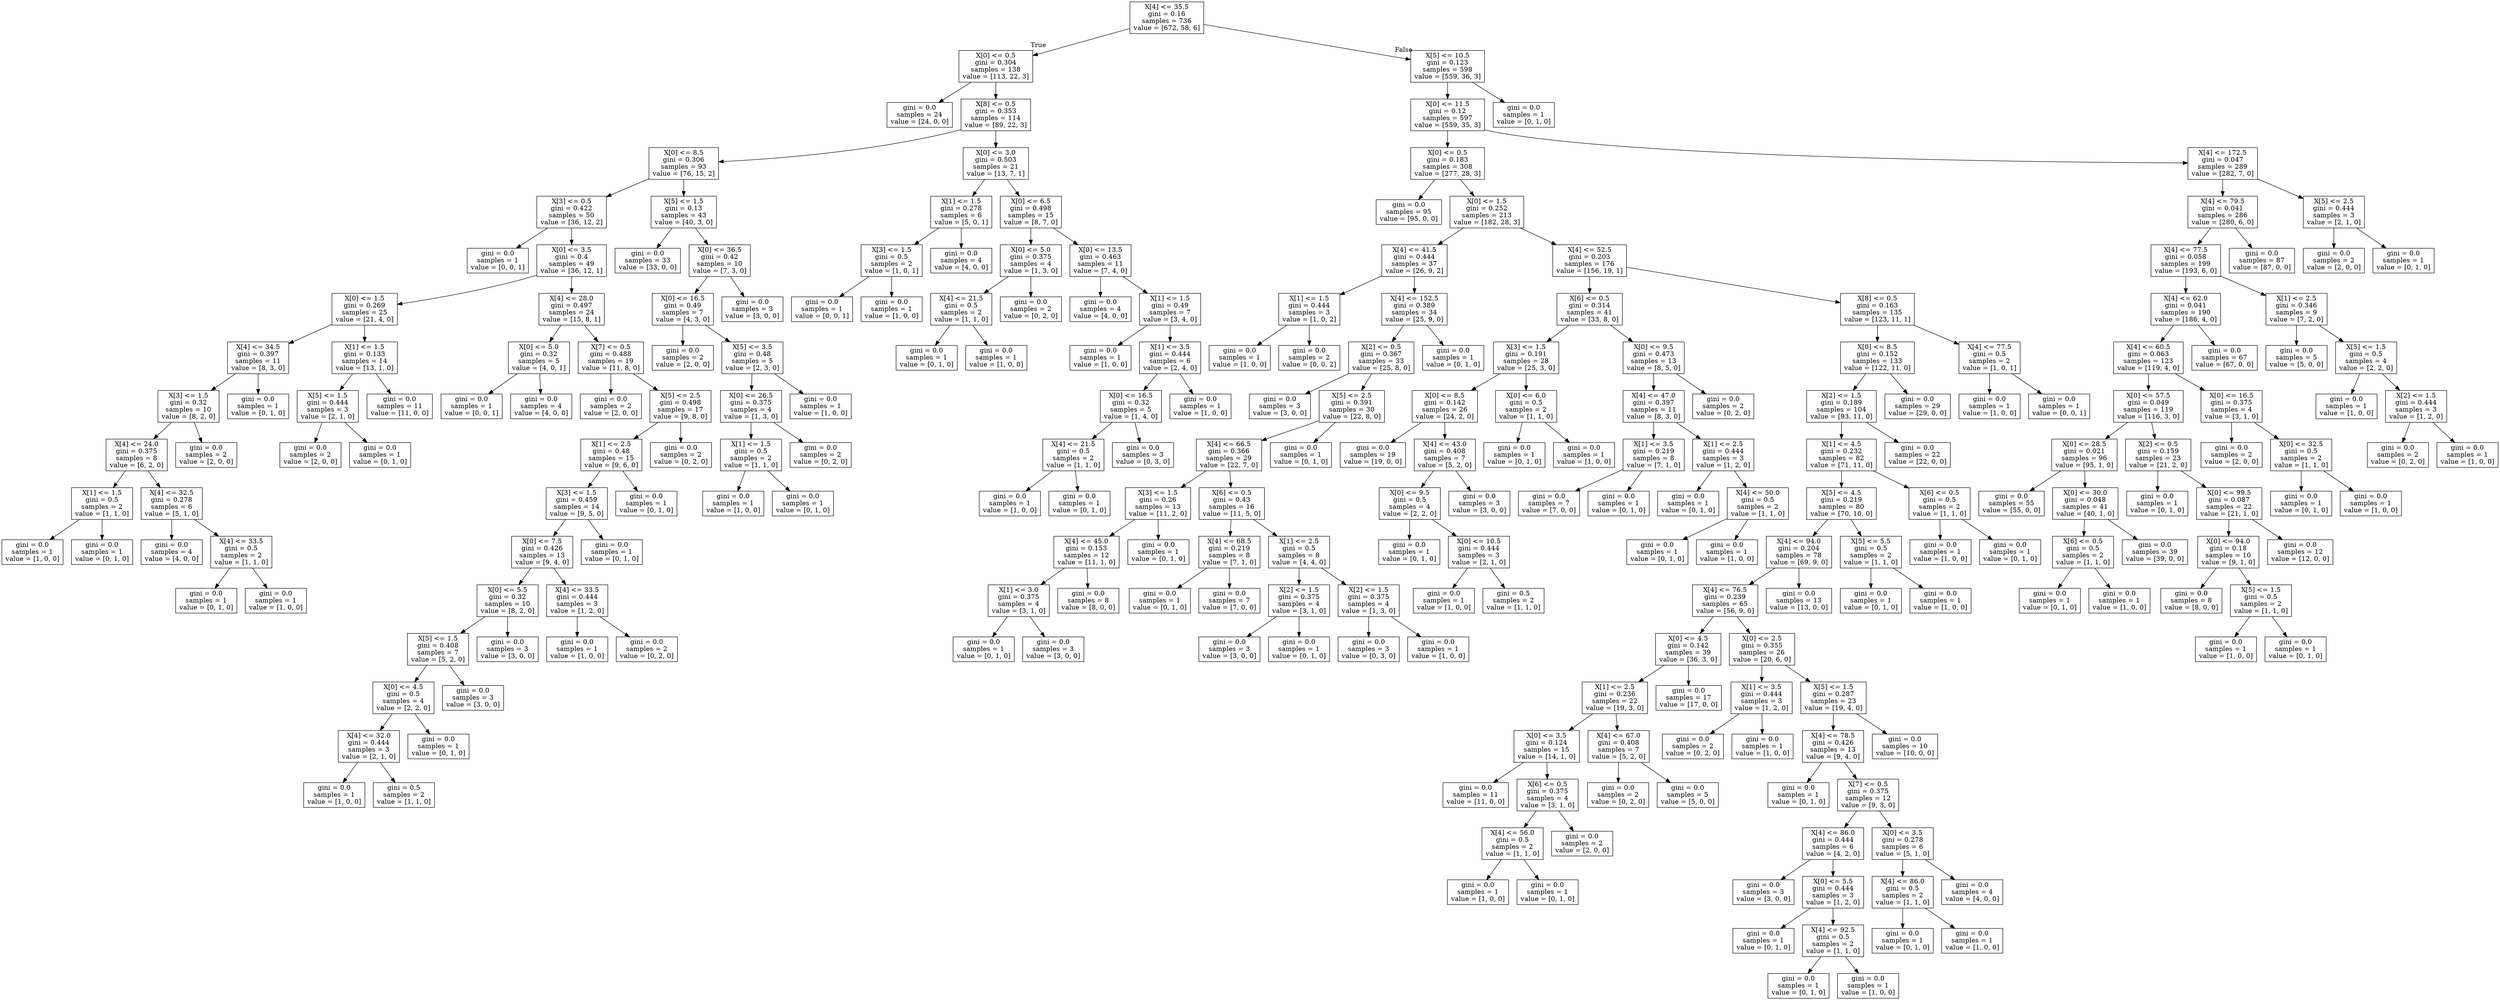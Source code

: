 digraph Tree {
node [shape=box] ;
0 [label="X[4] <= 35.5\ngini = 0.16\nsamples = 736\nvalue = [672, 58, 6]"] ;
1 [label="X[0] <= 0.5\ngini = 0.304\nsamples = 138\nvalue = [113, 22, 3]"] ;
0 -> 1 [labeldistance=2.5, labelangle=45, headlabel="True"] ;
2 [label="gini = 0.0\nsamples = 24\nvalue = [24, 0, 0]"] ;
1 -> 2 ;
3 [label="X[8] <= 0.5\ngini = 0.353\nsamples = 114\nvalue = [89, 22, 3]"] ;
1 -> 3 ;
4 [label="X[0] <= 8.5\ngini = 0.306\nsamples = 93\nvalue = [76, 15, 2]"] ;
3 -> 4 ;
5 [label="X[3] <= 0.5\ngini = 0.422\nsamples = 50\nvalue = [36, 12, 2]"] ;
4 -> 5 ;
6 [label="gini = 0.0\nsamples = 1\nvalue = [0, 0, 1]"] ;
5 -> 6 ;
7 [label="X[0] <= 3.5\ngini = 0.4\nsamples = 49\nvalue = [36, 12, 1]"] ;
5 -> 7 ;
8 [label="X[0] <= 1.5\ngini = 0.269\nsamples = 25\nvalue = [21, 4, 0]"] ;
7 -> 8 ;
9 [label="X[4] <= 34.5\ngini = 0.397\nsamples = 11\nvalue = [8, 3, 0]"] ;
8 -> 9 ;
10 [label="X[3] <= 1.5\ngini = 0.32\nsamples = 10\nvalue = [8, 2, 0]"] ;
9 -> 10 ;
11 [label="X[4] <= 24.0\ngini = 0.375\nsamples = 8\nvalue = [6, 2, 0]"] ;
10 -> 11 ;
12 [label="X[1] <= 1.5\ngini = 0.5\nsamples = 2\nvalue = [1, 1, 0]"] ;
11 -> 12 ;
13 [label="gini = 0.0\nsamples = 1\nvalue = [1, 0, 0]"] ;
12 -> 13 ;
14 [label="gini = 0.0\nsamples = 1\nvalue = [0, 1, 0]"] ;
12 -> 14 ;
15 [label="X[4] <= 32.5\ngini = 0.278\nsamples = 6\nvalue = [5, 1, 0]"] ;
11 -> 15 ;
16 [label="gini = 0.0\nsamples = 4\nvalue = [4, 0, 0]"] ;
15 -> 16 ;
17 [label="X[4] <= 33.5\ngini = 0.5\nsamples = 2\nvalue = [1, 1, 0]"] ;
15 -> 17 ;
18 [label="gini = 0.0\nsamples = 1\nvalue = [0, 1, 0]"] ;
17 -> 18 ;
19 [label="gini = 0.0\nsamples = 1\nvalue = [1, 0, 0]"] ;
17 -> 19 ;
20 [label="gini = 0.0\nsamples = 2\nvalue = [2, 0, 0]"] ;
10 -> 20 ;
21 [label="gini = 0.0\nsamples = 1\nvalue = [0, 1, 0]"] ;
9 -> 21 ;
22 [label="X[1] <= 1.5\ngini = 0.133\nsamples = 14\nvalue = [13, 1, 0]"] ;
8 -> 22 ;
23 [label="X[5] <= 1.5\ngini = 0.444\nsamples = 3\nvalue = [2, 1, 0]"] ;
22 -> 23 ;
24 [label="gini = 0.0\nsamples = 2\nvalue = [2, 0, 0]"] ;
23 -> 24 ;
25 [label="gini = 0.0\nsamples = 1\nvalue = [0, 1, 0]"] ;
23 -> 25 ;
26 [label="gini = 0.0\nsamples = 11\nvalue = [11, 0, 0]"] ;
22 -> 26 ;
27 [label="X[4] <= 28.0\ngini = 0.497\nsamples = 24\nvalue = [15, 8, 1]"] ;
7 -> 27 ;
28 [label="X[0] <= 5.0\ngini = 0.32\nsamples = 5\nvalue = [4, 0, 1]"] ;
27 -> 28 ;
29 [label="gini = 0.0\nsamples = 1\nvalue = [0, 0, 1]"] ;
28 -> 29 ;
30 [label="gini = 0.0\nsamples = 4\nvalue = [4, 0, 0]"] ;
28 -> 30 ;
31 [label="X[7] <= 0.5\ngini = 0.488\nsamples = 19\nvalue = [11, 8, 0]"] ;
27 -> 31 ;
32 [label="gini = 0.0\nsamples = 2\nvalue = [2, 0, 0]"] ;
31 -> 32 ;
33 [label="X[5] <= 2.5\ngini = 0.498\nsamples = 17\nvalue = [9, 8, 0]"] ;
31 -> 33 ;
34 [label="X[1] <= 2.5\ngini = 0.48\nsamples = 15\nvalue = [9, 6, 0]"] ;
33 -> 34 ;
35 [label="X[3] <= 1.5\ngini = 0.459\nsamples = 14\nvalue = [9, 5, 0]"] ;
34 -> 35 ;
36 [label="X[0] <= 7.5\ngini = 0.426\nsamples = 13\nvalue = [9, 4, 0]"] ;
35 -> 36 ;
37 [label="X[0] <= 5.5\ngini = 0.32\nsamples = 10\nvalue = [8, 2, 0]"] ;
36 -> 37 ;
38 [label="X[5] <= 1.5\ngini = 0.408\nsamples = 7\nvalue = [5, 2, 0]"] ;
37 -> 38 ;
39 [label="X[0] <= 4.5\ngini = 0.5\nsamples = 4\nvalue = [2, 2, 0]"] ;
38 -> 39 ;
40 [label="X[4] <= 32.0\ngini = 0.444\nsamples = 3\nvalue = [2, 1, 0]"] ;
39 -> 40 ;
41 [label="gini = 0.0\nsamples = 1\nvalue = [1, 0, 0]"] ;
40 -> 41 ;
42 [label="gini = 0.5\nsamples = 2\nvalue = [1, 1, 0]"] ;
40 -> 42 ;
43 [label="gini = 0.0\nsamples = 1\nvalue = [0, 1, 0]"] ;
39 -> 43 ;
44 [label="gini = 0.0\nsamples = 3\nvalue = [3, 0, 0]"] ;
38 -> 44 ;
45 [label="gini = 0.0\nsamples = 3\nvalue = [3, 0, 0]"] ;
37 -> 45 ;
46 [label="X[4] <= 33.5\ngini = 0.444\nsamples = 3\nvalue = [1, 2, 0]"] ;
36 -> 46 ;
47 [label="gini = 0.0\nsamples = 1\nvalue = [1, 0, 0]"] ;
46 -> 47 ;
48 [label="gini = 0.0\nsamples = 2\nvalue = [0, 2, 0]"] ;
46 -> 48 ;
49 [label="gini = 0.0\nsamples = 1\nvalue = [0, 1, 0]"] ;
35 -> 49 ;
50 [label="gini = 0.0\nsamples = 1\nvalue = [0, 1, 0]"] ;
34 -> 50 ;
51 [label="gini = 0.0\nsamples = 2\nvalue = [0, 2, 0]"] ;
33 -> 51 ;
52 [label="X[5] <= 1.5\ngini = 0.13\nsamples = 43\nvalue = [40, 3, 0]"] ;
4 -> 52 ;
53 [label="gini = 0.0\nsamples = 33\nvalue = [33, 0, 0]"] ;
52 -> 53 ;
54 [label="X[0] <= 36.5\ngini = 0.42\nsamples = 10\nvalue = [7, 3, 0]"] ;
52 -> 54 ;
55 [label="X[0] <= 16.5\ngini = 0.49\nsamples = 7\nvalue = [4, 3, 0]"] ;
54 -> 55 ;
56 [label="gini = 0.0\nsamples = 2\nvalue = [2, 0, 0]"] ;
55 -> 56 ;
57 [label="X[5] <= 3.5\ngini = 0.48\nsamples = 5\nvalue = [2, 3, 0]"] ;
55 -> 57 ;
58 [label="X[0] <= 26.5\ngini = 0.375\nsamples = 4\nvalue = [1, 3, 0]"] ;
57 -> 58 ;
59 [label="X[1] <= 1.5\ngini = 0.5\nsamples = 2\nvalue = [1, 1, 0]"] ;
58 -> 59 ;
60 [label="gini = 0.0\nsamples = 1\nvalue = [1, 0, 0]"] ;
59 -> 60 ;
61 [label="gini = 0.0\nsamples = 1\nvalue = [0, 1, 0]"] ;
59 -> 61 ;
62 [label="gini = 0.0\nsamples = 2\nvalue = [0, 2, 0]"] ;
58 -> 62 ;
63 [label="gini = 0.0\nsamples = 1\nvalue = [1, 0, 0]"] ;
57 -> 63 ;
64 [label="gini = 0.0\nsamples = 3\nvalue = [3, 0, 0]"] ;
54 -> 64 ;
65 [label="X[0] <= 3.0\ngini = 0.503\nsamples = 21\nvalue = [13, 7, 1]"] ;
3 -> 65 ;
66 [label="X[1] <= 1.5\ngini = 0.278\nsamples = 6\nvalue = [5, 0, 1]"] ;
65 -> 66 ;
67 [label="X[3] <= 1.5\ngini = 0.5\nsamples = 2\nvalue = [1, 0, 1]"] ;
66 -> 67 ;
68 [label="gini = 0.0\nsamples = 1\nvalue = [0, 0, 1]"] ;
67 -> 68 ;
69 [label="gini = 0.0\nsamples = 1\nvalue = [1, 0, 0]"] ;
67 -> 69 ;
70 [label="gini = 0.0\nsamples = 4\nvalue = [4, 0, 0]"] ;
66 -> 70 ;
71 [label="X[0] <= 6.5\ngini = 0.498\nsamples = 15\nvalue = [8, 7, 0]"] ;
65 -> 71 ;
72 [label="X[0] <= 5.0\ngini = 0.375\nsamples = 4\nvalue = [1, 3, 0]"] ;
71 -> 72 ;
73 [label="X[4] <= 21.5\ngini = 0.5\nsamples = 2\nvalue = [1, 1, 0]"] ;
72 -> 73 ;
74 [label="gini = 0.0\nsamples = 1\nvalue = [0, 1, 0]"] ;
73 -> 74 ;
75 [label="gini = 0.0\nsamples = 1\nvalue = [1, 0, 0]"] ;
73 -> 75 ;
76 [label="gini = 0.0\nsamples = 2\nvalue = [0, 2, 0]"] ;
72 -> 76 ;
77 [label="X[0] <= 13.5\ngini = 0.463\nsamples = 11\nvalue = [7, 4, 0]"] ;
71 -> 77 ;
78 [label="gini = 0.0\nsamples = 4\nvalue = [4, 0, 0]"] ;
77 -> 78 ;
79 [label="X[1] <= 1.5\ngini = 0.49\nsamples = 7\nvalue = [3, 4, 0]"] ;
77 -> 79 ;
80 [label="gini = 0.0\nsamples = 1\nvalue = [1, 0, 0]"] ;
79 -> 80 ;
81 [label="X[1] <= 3.5\ngini = 0.444\nsamples = 6\nvalue = [2, 4, 0]"] ;
79 -> 81 ;
82 [label="X[0] <= 16.5\ngini = 0.32\nsamples = 5\nvalue = [1, 4, 0]"] ;
81 -> 82 ;
83 [label="X[4] <= 21.5\ngini = 0.5\nsamples = 2\nvalue = [1, 1, 0]"] ;
82 -> 83 ;
84 [label="gini = 0.0\nsamples = 1\nvalue = [1, 0, 0]"] ;
83 -> 84 ;
85 [label="gini = 0.0\nsamples = 1\nvalue = [0, 1, 0]"] ;
83 -> 85 ;
86 [label="gini = 0.0\nsamples = 3\nvalue = [0, 3, 0]"] ;
82 -> 86 ;
87 [label="gini = 0.0\nsamples = 1\nvalue = [1, 0, 0]"] ;
81 -> 87 ;
88 [label="X[5] <= 10.5\ngini = 0.123\nsamples = 598\nvalue = [559, 36, 3]"] ;
0 -> 88 [labeldistance=2.5, labelangle=-45, headlabel="False"] ;
89 [label="X[0] <= 11.5\ngini = 0.12\nsamples = 597\nvalue = [559, 35, 3]"] ;
88 -> 89 ;
90 [label="X[0] <= 0.5\ngini = 0.183\nsamples = 308\nvalue = [277, 28, 3]"] ;
89 -> 90 ;
91 [label="gini = 0.0\nsamples = 95\nvalue = [95, 0, 0]"] ;
90 -> 91 ;
92 [label="X[0] <= 1.5\ngini = 0.252\nsamples = 213\nvalue = [182, 28, 3]"] ;
90 -> 92 ;
93 [label="X[4] <= 41.5\ngini = 0.444\nsamples = 37\nvalue = [26, 9, 2]"] ;
92 -> 93 ;
94 [label="X[1] <= 1.5\ngini = 0.444\nsamples = 3\nvalue = [1, 0, 2]"] ;
93 -> 94 ;
95 [label="gini = 0.0\nsamples = 1\nvalue = [1, 0, 0]"] ;
94 -> 95 ;
96 [label="gini = 0.0\nsamples = 2\nvalue = [0, 0, 2]"] ;
94 -> 96 ;
97 [label="X[4] <= 152.5\ngini = 0.389\nsamples = 34\nvalue = [25, 9, 0]"] ;
93 -> 97 ;
98 [label="X[2] <= 0.5\ngini = 0.367\nsamples = 33\nvalue = [25, 8, 0]"] ;
97 -> 98 ;
99 [label="gini = 0.0\nsamples = 3\nvalue = [3, 0, 0]"] ;
98 -> 99 ;
100 [label="X[5] <= 2.5\ngini = 0.391\nsamples = 30\nvalue = [22, 8, 0]"] ;
98 -> 100 ;
101 [label="X[4] <= 66.5\ngini = 0.366\nsamples = 29\nvalue = [22, 7, 0]"] ;
100 -> 101 ;
102 [label="X[3] <= 1.5\ngini = 0.26\nsamples = 13\nvalue = [11, 2, 0]"] ;
101 -> 102 ;
103 [label="X[4] <= 45.0\ngini = 0.153\nsamples = 12\nvalue = [11, 1, 0]"] ;
102 -> 103 ;
104 [label="X[1] <= 3.0\ngini = 0.375\nsamples = 4\nvalue = [3, 1, 0]"] ;
103 -> 104 ;
105 [label="gini = 0.0\nsamples = 1\nvalue = [0, 1, 0]"] ;
104 -> 105 ;
106 [label="gini = 0.0\nsamples = 3\nvalue = [3, 0, 0]"] ;
104 -> 106 ;
107 [label="gini = 0.0\nsamples = 8\nvalue = [8, 0, 0]"] ;
103 -> 107 ;
108 [label="gini = 0.0\nsamples = 1\nvalue = [0, 1, 0]"] ;
102 -> 108 ;
109 [label="X[6] <= 0.5\ngini = 0.43\nsamples = 16\nvalue = [11, 5, 0]"] ;
101 -> 109 ;
110 [label="X[4] <= 68.5\ngini = 0.219\nsamples = 8\nvalue = [7, 1, 0]"] ;
109 -> 110 ;
111 [label="gini = 0.0\nsamples = 1\nvalue = [0, 1, 0]"] ;
110 -> 111 ;
112 [label="gini = 0.0\nsamples = 7\nvalue = [7, 0, 0]"] ;
110 -> 112 ;
113 [label="X[1] <= 2.5\ngini = 0.5\nsamples = 8\nvalue = [4, 4, 0]"] ;
109 -> 113 ;
114 [label="X[2] <= 1.5\ngini = 0.375\nsamples = 4\nvalue = [3, 1, 0]"] ;
113 -> 114 ;
115 [label="gini = 0.0\nsamples = 3\nvalue = [3, 0, 0]"] ;
114 -> 115 ;
116 [label="gini = 0.0\nsamples = 1\nvalue = [0, 1, 0]"] ;
114 -> 116 ;
117 [label="X[2] <= 1.5\ngini = 0.375\nsamples = 4\nvalue = [1, 3, 0]"] ;
113 -> 117 ;
118 [label="gini = 0.0\nsamples = 3\nvalue = [0, 3, 0]"] ;
117 -> 118 ;
119 [label="gini = 0.0\nsamples = 1\nvalue = [1, 0, 0]"] ;
117 -> 119 ;
120 [label="gini = 0.0\nsamples = 1\nvalue = [0, 1, 0]"] ;
100 -> 120 ;
121 [label="gini = 0.0\nsamples = 1\nvalue = [0, 1, 0]"] ;
97 -> 121 ;
122 [label="X[4] <= 52.5\ngini = 0.203\nsamples = 176\nvalue = [156, 19, 1]"] ;
92 -> 122 ;
123 [label="X[6] <= 0.5\ngini = 0.314\nsamples = 41\nvalue = [33, 8, 0]"] ;
122 -> 123 ;
124 [label="X[3] <= 1.5\ngini = 0.191\nsamples = 28\nvalue = [25, 3, 0]"] ;
123 -> 124 ;
125 [label="X[0] <= 8.5\ngini = 0.142\nsamples = 26\nvalue = [24, 2, 0]"] ;
124 -> 125 ;
126 [label="gini = 0.0\nsamples = 19\nvalue = [19, 0, 0]"] ;
125 -> 126 ;
127 [label="X[4] <= 43.0\ngini = 0.408\nsamples = 7\nvalue = [5, 2, 0]"] ;
125 -> 127 ;
128 [label="X[0] <= 9.5\ngini = 0.5\nsamples = 4\nvalue = [2, 2, 0]"] ;
127 -> 128 ;
129 [label="gini = 0.0\nsamples = 1\nvalue = [0, 1, 0]"] ;
128 -> 129 ;
130 [label="X[0] <= 10.5\ngini = 0.444\nsamples = 3\nvalue = [2, 1, 0]"] ;
128 -> 130 ;
131 [label="gini = 0.0\nsamples = 1\nvalue = [1, 0, 0]"] ;
130 -> 131 ;
132 [label="gini = 0.5\nsamples = 2\nvalue = [1, 1, 0]"] ;
130 -> 132 ;
133 [label="gini = 0.0\nsamples = 3\nvalue = [3, 0, 0]"] ;
127 -> 133 ;
134 [label="X[0] <= 6.0\ngini = 0.5\nsamples = 2\nvalue = [1, 1, 0]"] ;
124 -> 134 ;
135 [label="gini = 0.0\nsamples = 1\nvalue = [0, 1, 0]"] ;
134 -> 135 ;
136 [label="gini = 0.0\nsamples = 1\nvalue = [1, 0, 0]"] ;
134 -> 136 ;
137 [label="X[0] <= 9.5\ngini = 0.473\nsamples = 13\nvalue = [8, 5, 0]"] ;
123 -> 137 ;
138 [label="X[4] <= 47.0\ngini = 0.397\nsamples = 11\nvalue = [8, 3, 0]"] ;
137 -> 138 ;
139 [label="X[1] <= 3.5\ngini = 0.219\nsamples = 8\nvalue = [7, 1, 0]"] ;
138 -> 139 ;
140 [label="gini = 0.0\nsamples = 7\nvalue = [7, 0, 0]"] ;
139 -> 140 ;
141 [label="gini = 0.0\nsamples = 1\nvalue = [0, 1, 0]"] ;
139 -> 141 ;
142 [label="X[1] <= 2.5\ngini = 0.444\nsamples = 3\nvalue = [1, 2, 0]"] ;
138 -> 142 ;
143 [label="gini = 0.0\nsamples = 1\nvalue = [0, 1, 0]"] ;
142 -> 143 ;
144 [label="X[4] <= 50.0\ngini = 0.5\nsamples = 2\nvalue = [1, 1, 0]"] ;
142 -> 144 ;
145 [label="gini = 0.0\nsamples = 1\nvalue = [0, 1, 0]"] ;
144 -> 145 ;
146 [label="gini = 0.0\nsamples = 1\nvalue = [1, 0, 0]"] ;
144 -> 146 ;
147 [label="gini = 0.0\nsamples = 2\nvalue = [0, 2, 0]"] ;
137 -> 147 ;
148 [label="X[8] <= 0.5\ngini = 0.163\nsamples = 135\nvalue = [123, 11, 1]"] ;
122 -> 148 ;
149 [label="X[0] <= 8.5\ngini = 0.152\nsamples = 133\nvalue = [122, 11, 0]"] ;
148 -> 149 ;
150 [label="X[2] <= 1.5\ngini = 0.189\nsamples = 104\nvalue = [93, 11, 0]"] ;
149 -> 150 ;
151 [label="X[1] <= 4.5\ngini = 0.232\nsamples = 82\nvalue = [71, 11, 0]"] ;
150 -> 151 ;
152 [label="X[5] <= 4.5\ngini = 0.219\nsamples = 80\nvalue = [70, 10, 0]"] ;
151 -> 152 ;
153 [label="X[4] <= 94.0\ngini = 0.204\nsamples = 78\nvalue = [69, 9, 0]"] ;
152 -> 153 ;
154 [label="X[4] <= 76.5\ngini = 0.239\nsamples = 65\nvalue = [56, 9, 0]"] ;
153 -> 154 ;
155 [label="X[0] <= 4.5\ngini = 0.142\nsamples = 39\nvalue = [36, 3, 0]"] ;
154 -> 155 ;
156 [label="X[1] <= 2.5\ngini = 0.236\nsamples = 22\nvalue = [19, 3, 0]"] ;
155 -> 156 ;
157 [label="X[0] <= 3.5\ngini = 0.124\nsamples = 15\nvalue = [14, 1, 0]"] ;
156 -> 157 ;
158 [label="gini = 0.0\nsamples = 11\nvalue = [11, 0, 0]"] ;
157 -> 158 ;
159 [label="X[6] <= 0.5\ngini = 0.375\nsamples = 4\nvalue = [3, 1, 0]"] ;
157 -> 159 ;
160 [label="X[4] <= 56.0\ngini = 0.5\nsamples = 2\nvalue = [1, 1, 0]"] ;
159 -> 160 ;
161 [label="gini = 0.0\nsamples = 1\nvalue = [1, 0, 0]"] ;
160 -> 161 ;
162 [label="gini = 0.0\nsamples = 1\nvalue = [0, 1, 0]"] ;
160 -> 162 ;
163 [label="gini = 0.0\nsamples = 2\nvalue = [2, 0, 0]"] ;
159 -> 163 ;
164 [label="X[4] <= 67.0\ngini = 0.408\nsamples = 7\nvalue = [5, 2, 0]"] ;
156 -> 164 ;
165 [label="gini = 0.0\nsamples = 2\nvalue = [0, 2, 0]"] ;
164 -> 165 ;
166 [label="gini = 0.0\nsamples = 5\nvalue = [5, 0, 0]"] ;
164 -> 166 ;
167 [label="gini = 0.0\nsamples = 17\nvalue = [17, 0, 0]"] ;
155 -> 167 ;
168 [label="X[0] <= 2.5\ngini = 0.355\nsamples = 26\nvalue = [20, 6, 0]"] ;
154 -> 168 ;
169 [label="X[1] <= 3.5\ngini = 0.444\nsamples = 3\nvalue = [1, 2, 0]"] ;
168 -> 169 ;
170 [label="gini = 0.0\nsamples = 2\nvalue = [0, 2, 0]"] ;
169 -> 170 ;
171 [label="gini = 0.0\nsamples = 1\nvalue = [1, 0, 0]"] ;
169 -> 171 ;
172 [label="X[5] <= 1.5\ngini = 0.287\nsamples = 23\nvalue = [19, 4, 0]"] ;
168 -> 172 ;
173 [label="X[4] <= 78.5\ngini = 0.426\nsamples = 13\nvalue = [9, 4, 0]"] ;
172 -> 173 ;
174 [label="gini = 0.0\nsamples = 1\nvalue = [0, 1, 0]"] ;
173 -> 174 ;
175 [label="X[7] <= 0.5\ngini = 0.375\nsamples = 12\nvalue = [9, 3, 0]"] ;
173 -> 175 ;
176 [label="X[4] <= 86.0\ngini = 0.444\nsamples = 6\nvalue = [4, 2, 0]"] ;
175 -> 176 ;
177 [label="gini = 0.0\nsamples = 3\nvalue = [3, 0, 0]"] ;
176 -> 177 ;
178 [label="X[0] <= 5.5\ngini = 0.444\nsamples = 3\nvalue = [1, 2, 0]"] ;
176 -> 178 ;
179 [label="gini = 0.0\nsamples = 1\nvalue = [0, 1, 0]"] ;
178 -> 179 ;
180 [label="X[4] <= 92.5\ngini = 0.5\nsamples = 2\nvalue = [1, 1, 0]"] ;
178 -> 180 ;
181 [label="gini = 0.0\nsamples = 1\nvalue = [0, 1, 0]"] ;
180 -> 181 ;
182 [label="gini = 0.0\nsamples = 1\nvalue = [1, 0, 0]"] ;
180 -> 182 ;
183 [label="X[0] <= 3.5\ngini = 0.278\nsamples = 6\nvalue = [5, 1, 0]"] ;
175 -> 183 ;
184 [label="X[4] <= 86.0\ngini = 0.5\nsamples = 2\nvalue = [1, 1, 0]"] ;
183 -> 184 ;
185 [label="gini = 0.0\nsamples = 1\nvalue = [0, 1, 0]"] ;
184 -> 185 ;
186 [label="gini = 0.0\nsamples = 1\nvalue = [1, 0, 0]"] ;
184 -> 186 ;
187 [label="gini = 0.0\nsamples = 4\nvalue = [4, 0, 0]"] ;
183 -> 187 ;
188 [label="gini = 0.0\nsamples = 10\nvalue = [10, 0, 0]"] ;
172 -> 188 ;
189 [label="gini = 0.0\nsamples = 13\nvalue = [13, 0, 0]"] ;
153 -> 189 ;
190 [label="X[5] <= 5.5\ngini = 0.5\nsamples = 2\nvalue = [1, 1, 0]"] ;
152 -> 190 ;
191 [label="gini = 0.0\nsamples = 1\nvalue = [0, 1, 0]"] ;
190 -> 191 ;
192 [label="gini = 0.0\nsamples = 1\nvalue = [1, 0, 0]"] ;
190 -> 192 ;
193 [label="X[6] <= 0.5\ngini = 0.5\nsamples = 2\nvalue = [1, 1, 0]"] ;
151 -> 193 ;
194 [label="gini = 0.0\nsamples = 1\nvalue = [1, 0, 0]"] ;
193 -> 194 ;
195 [label="gini = 0.0\nsamples = 1\nvalue = [0, 1, 0]"] ;
193 -> 195 ;
196 [label="gini = 0.0\nsamples = 22\nvalue = [22, 0, 0]"] ;
150 -> 196 ;
197 [label="gini = 0.0\nsamples = 29\nvalue = [29, 0, 0]"] ;
149 -> 197 ;
198 [label="X[4] <= 77.5\ngini = 0.5\nsamples = 2\nvalue = [1, 0, 1]"] ;
148 -> 198 ;
199 [label="gini = 0.0\nsamples = 1\nvalue = [1, 0, 0]"] ;
198 -> 199 ;
200 [label="gini = 0.0\nsamples = 1\nvalue = [0, 0, 1]"] ;
198 -> 200 ;
201 [label="X[4] <= 172.5\ngini = 0.047\nsamples = 289\nvalue = [282, 7, 0]"] ;
89 -> 201 ;
202 [label="X[4] <= 79.5\ngini = 0.041\nsamples = 286\nvalue = [280, 6, 0]"] ;
201 -> 202 ;
203 [label="X[4] <= 77.5\ngini = 0.058\nsamples = 199\nvalue = [193, 6, 0]"] ;
202 -> 203 ;
204 [label="X[4] <= 62.0\ngini = 0.041\nsamples = 190\nvalue = [186, 4, 0]"] ;
203 -> 204 ;
205 [label="X[4] <= 60.5\ngini = 0.063\nsamples = 123\nvalue = [119, 4, 0]"] ;
204 -> 205 ;
206 [label="X[0] <= 57.5\ngini = 0.049\nsamples = 119\nvalue = [116, 3, 0]"] ;
205 -> 206 ;
207 [label="X[0] <= 28.5\ngini = 0.021\nsamples = 96\nvalue = [95, 1, 0]"] ;
206 -> 207 ;
208 [label="gini = 0.0\nsamples = 55\nvalue = [55, 0, 0]"] ;
207 -> 208 ;
209 [label="X[0] <= 30.0\ngini = 0.048\nsamples = 41\nvalue = [40, 1, 0]"] ;
207 -> 209 ;
210 [label="X[6] <= 0.5\ngini = 0.5\nsamples = 2\nvalue = [1, 1, 0]"] ;
209 -> 210 ;
211 [label="gini = 0.0\nsamples = 1\nvalue = [0, 1, 0]"] ;
210 -> 211 ;
212 [label="gini = 0.0\nsamples = 1\nvalue = [1, 0, 0]"] ;
210 -> 212 ;
213 [label="gini = 0.0\nsamples = 39\nvalue = [39, 0, 0]"] ;
209 -> 213 ;
214 [label="X[2] <= 0.5\ngini = 0.159\nsamples = 23\nvalue = [21, 2, 0]"] ;
206 -> 214 ;
215 [label="gini = 0.0\nsamples = 1\nvalue = [0, 1, 0]"] ;
214 -> 215 ;
216 [label="X[0] <= 99.5\ngini = 0.087\nsamples = 22\nvalue = [21, 1, 0]"] ;
214 -> 216 ;
217 [label="X[0] <= 94.0\ngini = 0.18\nsamples = 10\nvalue = [9, 1, 0]"] ;
216 -> 217 ;
218 [label="gini = 0.0\nsamples = 8\nvalue = [8, 0, 0]"] ;
217 -> 218 ;
219 [label="X[5] <= 1.5\ngini = 0.5\nsamples = 2\nvalue = [1, 1, 0]"] ;
217 -> 219 ;
220 [label="gini = 0.0\nsamples = 1\nvalue = [1, 0, 0]"] ;
219 -> 220 ;
221 [label="gini = 0.0\nsamples = 1\nvalue = [0, 1, 0]"] ;
219 -> 221 ;
222 [label="gini = 0.0\nsamples = 12\nvalue = [12, 0, 0]"] ;
216 -> 222 ;
223 [label="X[0] <= 16.5\ngini = 0.375\nsamples = 4\nvalue = [3, 1, 0]"] ;
205 -> 223 ;
224 [label="gini = 0.0\nsamples = 2\nvalue = [2, 0, 0]"] ;
223 -> 224 ;
225 [label="X[0] <= 32.5\ngini = 0.5\nsamples = 2\nvalue = [1, 1, 0]"] ;
223 -> 225 ;
226 [label="gini = 0.0\nsamples = 1\nvalue = [0, 1, 0]"] ;
225 -> 226 ;
227 [label="gini = 0.0\nsamples = 1\nvalue = [1, 0, 0]"] ;
225 -> 227 ;
228 [label="gini = 0.0\nsamples = 67\nvalue = [67, 0, 0]"] ;
204 -> 228 ;
229 [label="X[1] <= 2.5\ngini = 0.346\nsamples = 9\nvalue = [7, 2, 0]"] ;
203 -> 229 ;
230 [label="gini = 0.0\nsamples = 5\nvalue = [5, 0, 0]"] ;
229 -> 230 ;
231 [label="X[5] <= 1.5\ngini = 0.5\nsamples = 4\nvalue = [2, 2, 0]"] ;
229 -> 231 ;
232 [label="gini = 0.0\nsamples = 1\nvalue = [1, 0, 0]"] ;
231 -> 232 ;
233 [label="X[2] <= 1.5\ngini = 0.444\nsamples = 3\nvalue = [1, 2, 0]"] ;
231 -> 233 ;
234 [label="gini = 0.0\nsamples = 2\nvalue = [0, 2, 0]"] ;
233 -> 234 ;
235 [label="gini = 0.0\nsamples = 1\nvalue = [1, 0, 0]"] ;
233 -> 235 ;
236 [label="gini = 0.0\nsamples = 87\nvalue = [87, 0, 0]"] ;
202 -> 236 ;
237 [label="X[5] <= 2.5\ngini = 0.444\nsamples = 3\nvalue = [2, 1, 0]"] ;
201 -> 237 ;
238 [label="gini = 0.0\nsamples = 2\nvalue = [2, 0, 0]"] ;
237 -> 238 ;
239 [label="gini = 0.0\nsamples = 1\nvalue = [0, 1, 0]"] ;
237 -> 239 ;
240 [label="gini = 0.0\nsamples = 1\nvalue = [0, 1, 0]"] ;
88 -> 240 ;
}
